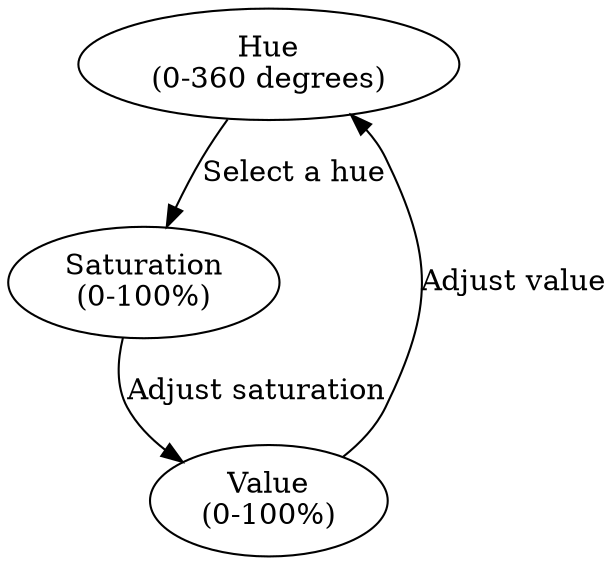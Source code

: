 digraph {
	H [label="Hue
(0-360 degrees)"]
	S [label="Saturation
(0-100%)"]
	V [label="Value
(0-100%)"]
	H -> S [label="Select a hue"]
	S -> V [label="Adjust saturation"]
	V -> H [label="Adjust value"]
}
